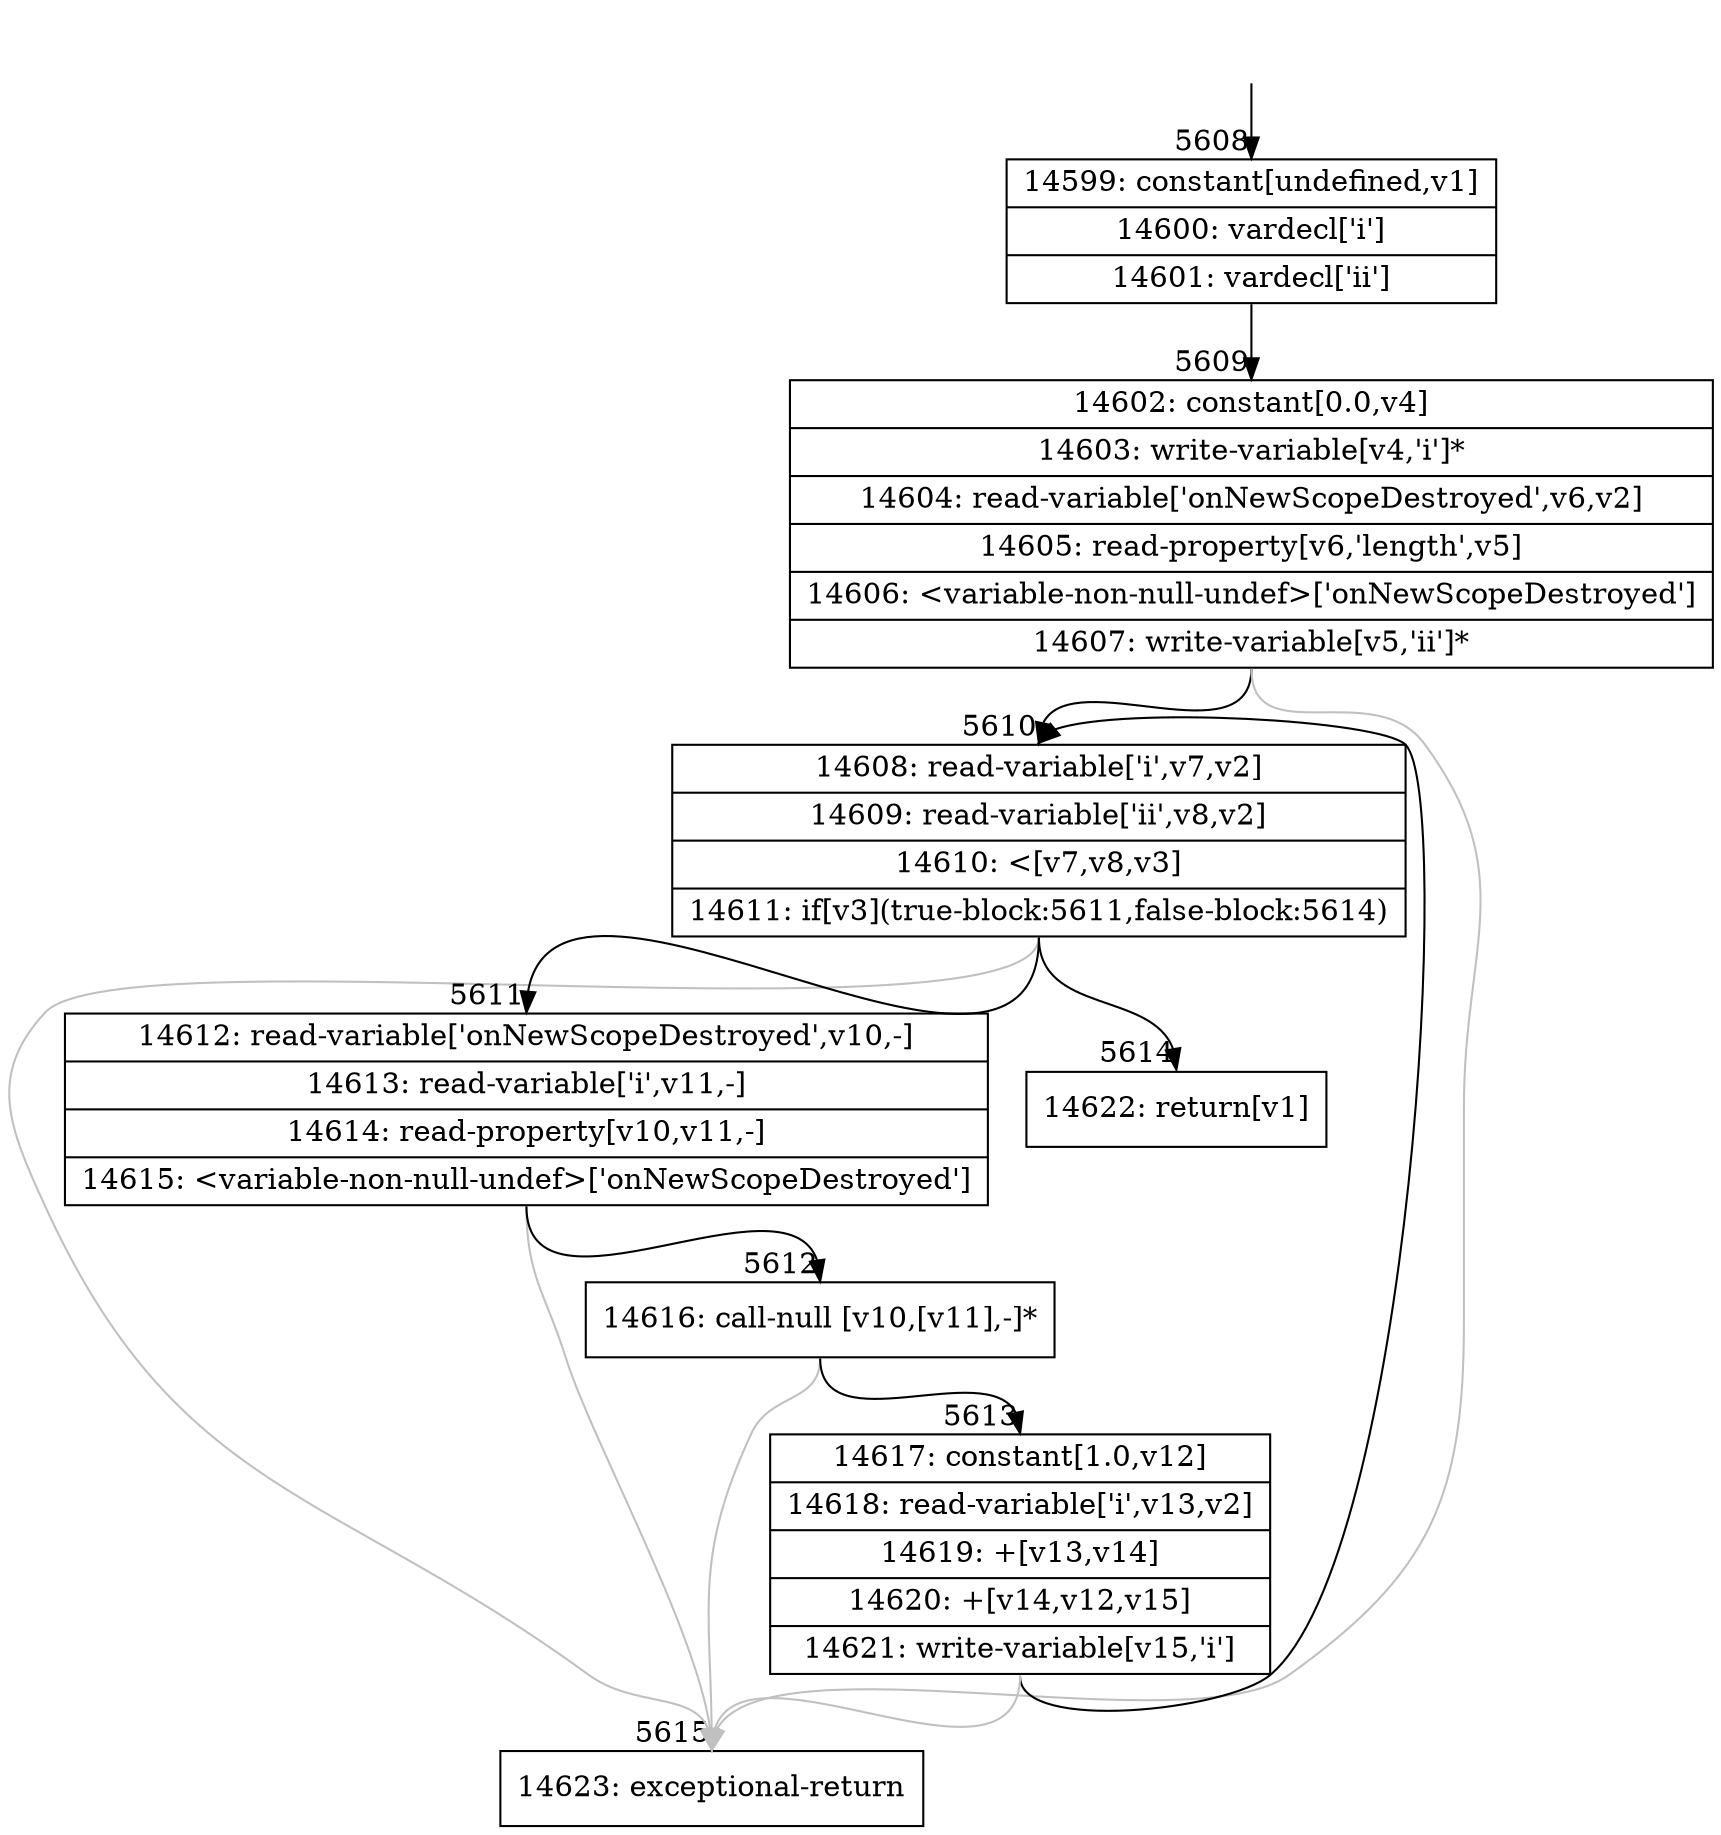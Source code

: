 digraph {
rankdir="TD"
BB_entry414[shape=none,label=""];
BB_entry414 -> BB5608 [tailport=s, headport=n, headlabel="    5608"]
BB5608 [shape=record label="{14599: constant[undefined,v1]|14600: vardecl['i']|14601: vardecl['ii']}" ] 
BB5608 -> BB5609 [tailport=s, headport=n, headlabel="      5609"]
BB5609 [shape=record label="{14602: constant[0.0,v4]|14603: write-variable[v4,'i']*|14604: read-variable['onNewScopeDestroyed',v6,v2]|14605: read-property[v6,'length',v5]|14606: \<variable-non-null-undef\>['onNewScopeDestroyed']|14607: write-variable[v5,'ii']*}" ] 
BB5609 -> BB5610 [tailport=s, headport=n, headlabel="      5610"]
BB5609 -> BB5615 [tailport=s, headport=n, color=gray, headlabel="      5615"]
BB5610 [shape=record label="{14608: read-variable['i',v7,v2]|14609: read-variable['ii',v8,v2]|14610: \<[v7,v8,v3]|14611: if[v3](true-block:5611,false-block:5614)}" ] 
BB5610 -> BB5611 [tailport=s, headport=n, headlabel="      5611"]
BB5610 -> BB5614 [tailport=s, headport=n, headlabel="      5614"]
BB5610 -> BB5615 [tailport=s, headport=n, color=gray]
BB5611 [shape=record label="{14612: read-variable['onNewScopeDestroyed',v10,-]|14613: read-variable['i',v11,-]|14614: read-property[v10,v11,-]|14615: \<variable-non-null-undef\>['onNewScopeDestroyed']}" ] 
BB5611 -> BB5612 [tailport=s, headport=n, headlabel="      5612"]
BB5611 -> BB5615 [tailport=s, headport=n, color=gray]
BB5612 [shape=record label="{14616: call-null [v10,[v11],-]*}" ] 
BB5612 -> BB5613 [tailport=s, headport=n, headlabel="      5613"]
BB5612 -> BB5615 [tailport=s, headport=n, color=gray]
BB5613 [shape=record label="{14617: constant[1.0,v12]|14618: read-variable['i',v13,v2]|14619: +[v13,v14]|14620: +[v14,v12,v15]|14621: write-variable[v15,'i']}" ] 
BB5613 -> BB5610 [tailport=s, headport=n]
BB5613 -> BB5615 [tailport=s, headport=n, color=gray]
BB5614 [shape=record label="{14622: return[v1]}" ] 
BB5615 [shape=record label="{14623: exceptional-return}" ] 
//#$~ 8751
}

